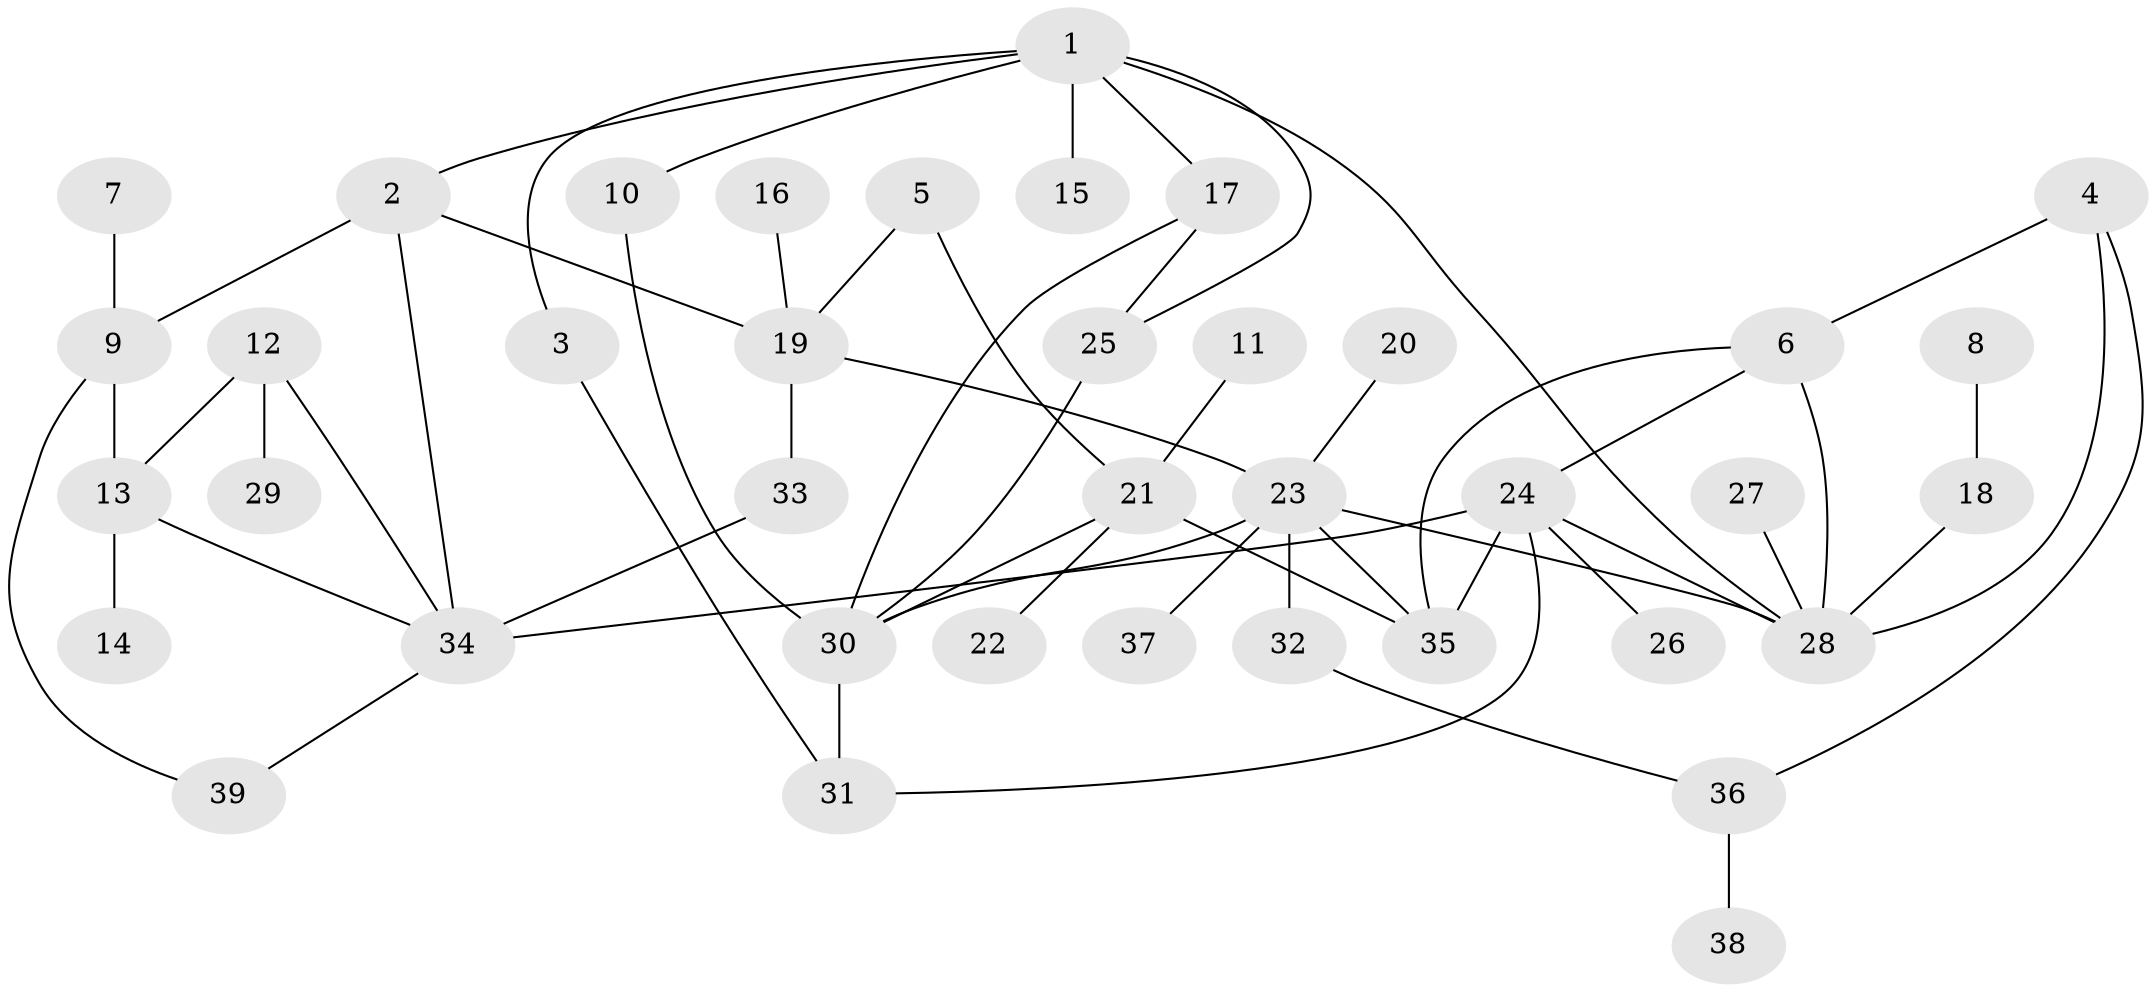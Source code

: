 // original degree distribution, {5: 0.05194805194805195, 4: 0.16883116883116883, 7: 0.012987012987012988, 2: 0.3246753246753247, 3: 0.16883116883116883, 6: 0.012987012987012988, 1: 0.2597402597402597}
// Generated by graph-tools (version 1.1) at 2025/49/03/09/25 03:49:19]
// undirected, 39 vertices, 57 edges
graph export_dot {
graph [start="1"]
  node [color=gray90,style=filled];
  1;
  2;
  3;
  4;
  5;
  6;
  7;
  8;
  9;
  10;
  11;
  12;
  13;
  14;
  15;
  16;
  17;
  18;
  19;
  20;
  21;
  22;
  23;
  24;
  25;
  26;
  27;
  28;
  29;
  30;
  31;
  32;
  33;
  34;
  35;
  36;
  37;
  38;
  39;
  1 -- 2 [weight=1.0];
  1 -- 3 [weight=1.0];
  1 -- 10 [weight=1.0];
  1 -- 15 [weight=1.0];
  1 -- 17 [weight=1.0];
  1 -- 25 [weight=1.0];
  1 -- 28 [weight=1.0];
  2 -- 9 [weight=1.0];
  2 -- 19 [weight=1.0];
  2 -- 34 [weight=1.0];
  3 -- 31 [weight=1.0];
  4 -- 6 [weight=1.0];
  4 -- 28 [weight=1.0];
  4 -- 36 [weight=1.0];
  5 -- 19 [weight=1.0];
  5 -- 21 [weight=1.0];
  6 -- 24 [weight=1.0];
  6 -- 28 [weight=1.0];
  6 -- 35 [weight=1.0];
  7 -- 9 [weight=1.0];
  8 -- 18 [weight=1.0];
  9 -- 13 [weight=1.0];
  9 -- 39 [weight=1.0];
  10 -- 30 [weight=1.0];
  11 -- 21 [weight=1.0];
  12 -- 13 [weight=1.0];
  12 -- 29 [weight=1.0];
  12 -- 34 [weight=1.0];
  13 -- 14 [weight=1.0];
  13 -- 34 [weight=1.0];
  16 -- 19 [weight=1.0];
  17 -- 25 [weight=1.0];
  17 -- 30 [weight=1.0];
  18 -- 28 [weight=1.0];
  19 -- 23 [weight=1.0];
  19 -- 33 [weight=1.0];
  20 -- 23 [weight=1.0];
  21 -- 22 [weight=1.0];
  21 -- 30 [weight=1.0];
  21 -- 35 [weight=1.0];
  23 -- 28 [weight=1.0];
  23 -- 30 [weight=1.0];
  23 -- 32 [weight=1.0];
  23 -- 35 [weight=1.0];
  23 -- 37 [weight=1.0];
  24 -- 26 [weight=1.0];
  24 -- 28 [weight=1.0];
  24 -- 31 [weight=1.0];
  24 -- 34 [weight=2.0];
  24 -- 35 [weight=1.0];
  25 -- 30 [weight=1.0];
  27 -- 28 [weight=1.0];
  30 -- 31 [weight=1.0];
  32 -- 36 [weight=1.0];
  33 -- 34 [weight=1.0];
  34 -- 39 [weight=1.0];
  36 -- 38 [weight=1.0];
}
